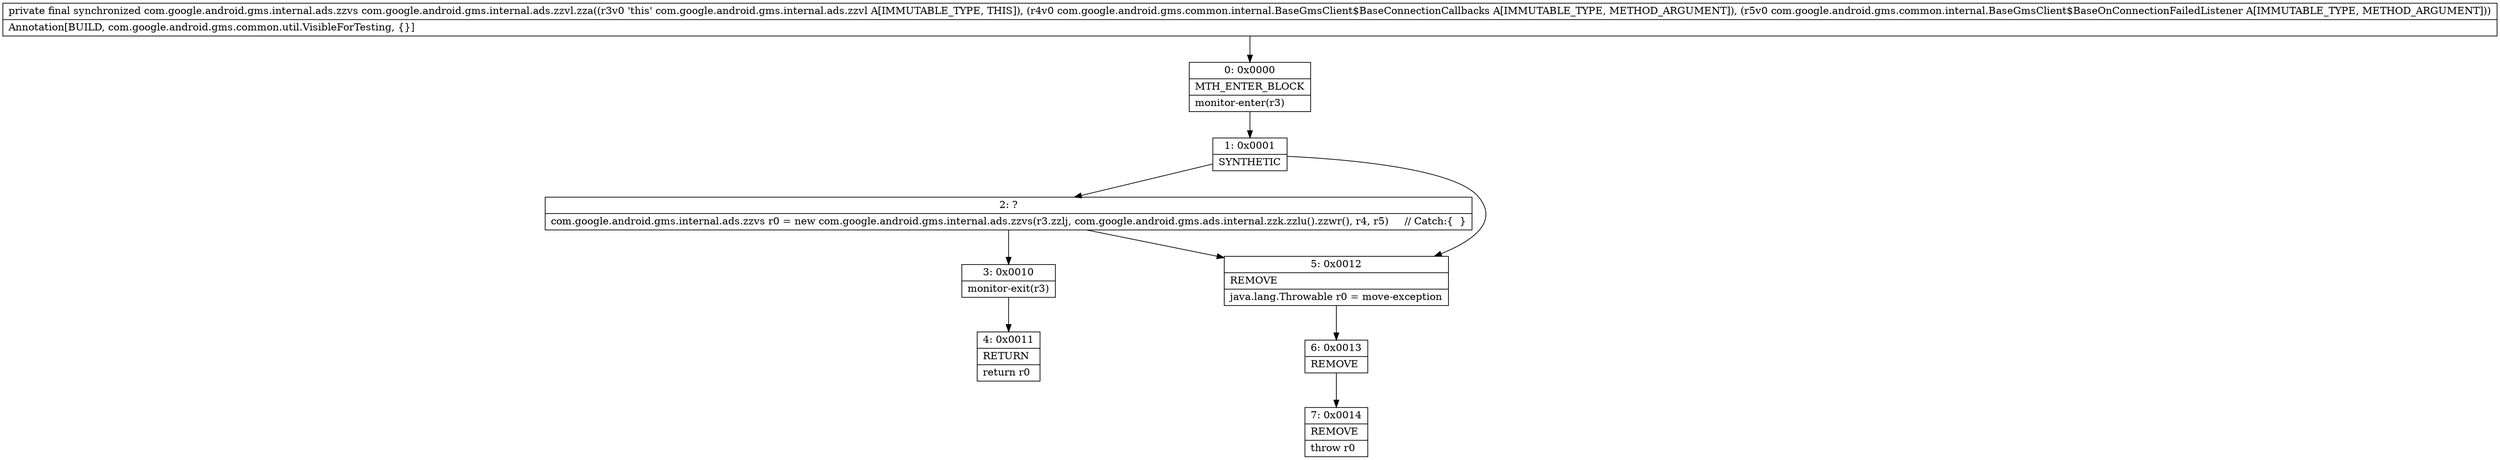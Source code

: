 digraph "CFG forcom.google.android.gms.internal.ads.zzvl.zza(Lcom\/google\/android\/gms\/common\/internal\/BaseGmsClient$BaseConnectionCallbacks;Lcom\/google\/android\/gms\/common\/internal\/BaseGmsClient$BaseOnConnectionFailedListener;)Lcom\/google\/android\/gms\/internal\/ads\/zzvs;" {
Node_0 [shape=record,label="{0\:\ 0x0000|MTH_ENTER_BLOCK\l|monitor\-enter(r3)\l}"];
Node_1 [shape=record,label="{1\:\ 0x0001|SYNTHETIC\l}"];
Node_2 [shape=record,label="{2\:\ ?|com.google.android.gms.internal.ads.zzvs r0 = new com.google.android.gms.internal.ads.zzvs(r3.zzlj, com.google.android.gms.ads.internal.zzk.zzlu().zzwr(), r4, r5)     \/\/ Catch:\{  \}\l}"];
Node_3 [shape=record,label="{3\:\ 0x0010|monitor\-exit(r3)\l}"];
Node_4 [shape=record,label="{4\:\ 0x0011|RETURN\l|return r0\l}"];
Node_5 [shape=record,label="{5\:\ 0x0012|REMOVE\l|java.lang.Throwable r0 = move\-exception\l}"];
Node_6 [shape=record,label="{6\:\ 0x0013|REMOVE\l}"];
Node_7 [shape=record,label="{7\:\ 0x0014|REMOVE\l|throw r0\l}"];
MethodNode[shape=record,label="{private final synchronized com.google.android.gms.internal.ads.zzvs com.google.android.gms.internal.ads.zzvl.zza((r3v0 'this' com.google.android.gms.internal.ads.zzvl A[IMMUTABLE_TYPE, THIS]), (r4v0 com.google.android.gms.common.internal.BaseGmsClient$BaseConnectionCallbacks A[IMMUTABLE_TYPE, METHOD_ARGUMENT]), (r5v0 com.google.android.gms.common.internal.BaseGmsClient$BaseOnConnectionFailedListener A[IMMUTABLE_TYPE, METHOD_ARGUMENT]))  | Annotation[BUILD, com.google.android.gms.common.util.VisibleForTesting, \{\}]\l}"];
MethodNode -> Node_0;
Node_0 -> Node_1;
Node_1 -> Node_2;
Node_1 -> Node_5;
Node_2 -> Node_3;
Node_2 -> Node_5;
Node_3 -> Node_4;
Node_5 -> Node_6;
Node_6 -> Node_7;
}

